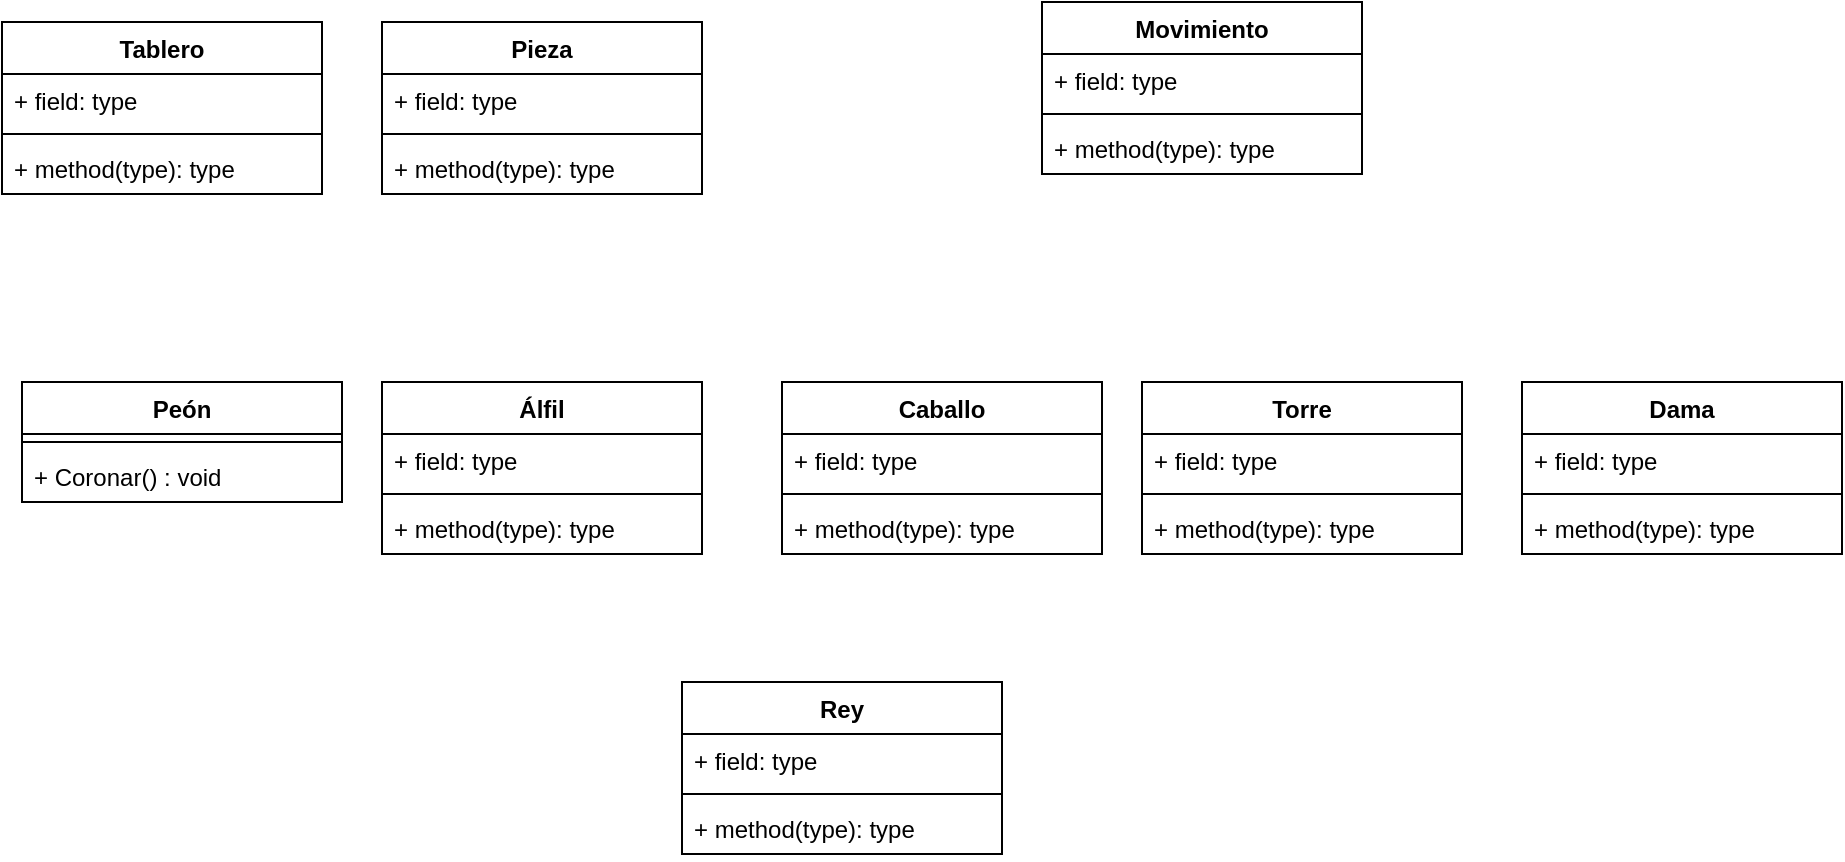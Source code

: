<mxfile version="25.0.3">
  <diagram name="Página-1" id="P6xNcmka0uxn6qiUO1bO">
    <mxGraphModel dx="839" dy="476" grid="1" gridSize="10" guides="1" tooltips="1" connect="1" arrows="1" fold="1" page="1" pageScale="1" pageWidth="827" pageHeight="1169" math="0" shadow="0">
      <root>
        <mxCell id="0" />
        <mxCell id="1" parent="0" />
        <mxCell id="qC2kEO1OAWdi2U8trRe_-2" value="Tablero" style="swimlane;fontStyle=1;align=center;verticalAlign=top;childLayout=stackLayout;horizontal=1;startSize=26;horizontalStack=0;resizeParent=1;resizeParentMax=0;resizeLast=0;collapsible=1;marginBottom=0;whiteSpace=wrap;html=1;" vertex="1" parent="1">
          <mxGeometry x="340" y="300" width="160" height="86" as="geometry" />
        </mxCell>
        <mxCell id="qC2kEO1OAWdi2U8trRe_-3" value="+ field: type" style="text;strokeColor=none;fillColor=none;align=left;verticalAlign=top;spacingLeft=4;spacingRight=4;overflow=hidden;rotatable=0;points=[[0,0.5],[1,0.5]];portConstraint=eastwest;whiteSpace=wrap;html=1;" vertex="1" parent="qC2kEO1OAWdi2U8trRe_-2">
          <mxGeometry y="26" width="160" height="26" as="geometry" />
        </mxCell>
        <mxCell id="qC2kEO1OAWdi2U8trRe_-4" value="" style="line;strokeWidth=1;fillColor=none;align=left;verticalAlign=middle;spacingTop=-1;spacingLeft=3;spacingRight=3;rotatable=0;labelPosition=right;points=[];portConstraint=eastwest;strokeColor=inherit;" vertex="1" parent="qC2kEO1OAWdi2U8trRe_-2">
          <mxGeometry y="52" width="160" height="8" as="geometry" />
        </mxCell>
        <mxCell id="qC2kEO1OAWdi2U8trRe_-5" value="+ method(type): type" style="text;strokeColor=none;fillColor=none;align=left;verticalAlign=top;spacingLeft=4;spacingRight=4;overflow=hidden;rotatable=0;points=[[0,0.5],[1,0.5]];portConstraint=eastwest;whiteSpace=wrap;html=1;" vertex="1" parent="qC2kEO1OAWdi2U8trRe_-2">
          <mxGeometry y="60" width="160" height="26" as="geometry" />
        </mxCell>
        <mxCell id="qC2kEO1OAWdi2U8trRe_-6" value="Pieza" style="swimlane;fontStyle=1;align=center;verticalAlign=top;childLayout=stackLayout;horizontal=1;startSize=26;horizontalStack=0;resizeParent=1;resizeParentMax=0;resizeLast=0;collapsible=1;marginBottom=0;whiteSpace=wrap;html=1;" vertex="1" parent="1">
          <mxGeometry x="530" y="300" width="160" height="86" as="geometry" />
        </mxCell>
        <mxCell id="qC2kEO1OAWdi2U8trRe_-7" value="+ field: type" style="text;strokeColor=none;fillColor=none;align=left;verticalAlign=top;spacingLeft=4;spacingRight=4;overflow=hidden;rotatable=0;points=[[0,0.5],[1,0.5]];portConstraint=eastwest;whiteSpace=wrap;html=1;" vertex="1" parent="qC2kEO1OAWdi2U8trRe_-6">
          <mxGeometry y="26" width="160" height="26" as="geometry" />
        </mxCell>
        <mxCell id="qC2kEO1OAWdi2U8trRe_-8" value="" style="line;strokeWidth=1;fillColor=none;align=left;verticalAlign=middle;spacingTop=-1;spacingLeft=3;spacingRight=3;rotatable=0;labelPosition=right;points=[];portConstraint=eastwest;strokeColor=inherit;" vertex="1" parent="qC2kEO1OAWdi2U8trRe_-6">
          <mxGeometry y="52" width="160" height="8" as="geometry" />
        </mxCell>
        <mxCell id="qC2kEO1OAWdi2U8trRe_-9" value="+ method(type): type" style="text;strokeColor=none;fillColor=none;align=left;verticalAlign=top;spacingLeft=4;spacingRight=4;overflow=hidden;rotatable=0;points=[[0,0.5],[1,0.5]];portConstraint=eastwest;whiteSpace=wrap;html=1;" vertex="1" parent="qC2kEO1OAWdi2U8trRe_-6">
          <mxGeometry y="60" width="160" height="26" as="geometry" />
        </mxCell>
        <mxCell id="qC2kEO1OAWdi2U8trRe_-10" value="Peón" style="swimlane;fontStyle=1;align=center;verticalAlign=top;childLayout=stackLayout;horizontal=1;startSize=26;horizontalStack=0;resizeParent=1;resizeParentMax=0;resizeLast=0;collapsible=1;marginBottom=0;whiteSpace=wrap;html=1;" vertex="1" parent="1">
          <mxGeometry x="350" y="480" width="160" height="60" as="geometry" />
        </mxCell>
        <mxCell id="qC2kEO1OAWdi2U8trRe_-12" value="" style="line;strokeWidth=1;fillColor=none;align=left;verticalAlign=middle;spacingTop=-1;spacingLeft=3;spacingRight=3;rotatable=0;labelPosition=right;points=[];portConstraint=eastwest;strokeColor=inherit;" vertex="1" parent="qC2kEO1OAWdi2U8trRe_-10">
          <mxGeometry y="26" width="160" height="8" as="geometry" />
        </mxCell>
        <mxCell id="qC2kEO1OAWdi2U8trRe_-13" value="+ Coronar() : void" style="text;strokeColor=none;fillColor=none;align=left;verticalAlign=top;spacingLeft=4;spacingRight=4;overflow=hidden;rotatable=0;points=[[0,0.5],[1,0.5]];portConstraint=eastwest;whiteSpace=wrap;html=1;" vertex="1" parent="qC2kEO1OAWdi2U8trRe_-10">
          <mxGeometry y="34" width="160" height="26" as="geometry" />
        </mxCell>
        <mxCell id="qC2kEO1OAWdi2U8trRe_-14" value="Álfil" style="swimlane;fontStyle=1;align=center;verticalAlign=top;childLayout=stackLayout;horizontal=1;startSize=26;horizontalStack=0;resizeParent=1;resizeParentMax=0;resizeLast=0;collapsible=1;marginBottom=0;whiteSpace=wrap;html=1;" vertex="1" parent="1">
          <mxGeometry x="530" y="480" width="160" height="86" as="geometry" />
        </mxCell>
        <mxCell id="qC2kEO1OAWdi2U8trRe_-15" value="+ field: type" style="text;strokeColor=none;fillColor=none;align=left;verticalAlign=top;spacingLeft=4;spacingRight=4;overflow=hidden;rotatable=0;points=[[0,0.5],[1,0.5]];portConstraint=eastwest;whiteSpace=wrap;html=1;" vertex="1" parent="qC2kEO1OAWdi2U8trRe_-14">
          <mxGeometry y="26" width="160" height="26" as="geometry" />
        </mxCell>
        <mxCell id="qC2kEO1OAWdi2U8trRe_-16" value="" style="line;strokeWidth=1;fillColor=none;align=left;verticalAlign=middle;spacingTop=-1;spacingLeft=3;spacingRight=3;rotatable=0;labelPosition=right;points=[];portConstraint=eastwest;strokeColor=inherit;" vertex="1" parent="qC2kEO1OAWdi2U8trRe_-14">
          <mxGeometry y="52" width="160" height="8" as="geometry" />
        </mxCell>
        <mxCell id="qC2kEO1OAWdi2U8trRe_-17" value="+ method(type): type" style="text;strokeColor=none;fillColor=none;align=left;verticalAlign=top;spacingLeft=4;spacingRight=4;overflow=hidden;rotatable=0;points=[[0,0.5],[1,0.5]];portConstraint=eastwest;whiteSpace=wrap;html=1;" vertex="1" parent="qC2kEO1OAWdi2U8trRe_-14">
          <mxGeometry y="60" width="160" height="26" as="geometry" />
        </mxCell>
        <mxCell id="qC2kEO1OAWdi2U8trRe_-18" value="Caballo" style="swimlane;fontStyle=1;align=center;verticalAlign=top;childLayout=stackLayout;horizontal=1;startSize=26;horizontalStack=0;resizeParent=1;resizeParentMax=0;resizeLast=0;collapsible=1;marginBottom=0;whiteSpace=wrap;html=1;" vertex="1" parent="1">
          <mxGeometry x="730" y="480" width="160" height="86" as="geometry" />
        </mxCell>
        <mxCell id="qC2kEO1OAWdi2U8trRe_-19" value="+ field: type" style="text;strokeColor=none;fillColor=none;align=left;verticalAlign=top;spacingLeft=4;spacingRight=4;overflow=hidden;rotatable=0;points=[[0,0.5],[1,0.5]];portConstraint=eastwest;whiteSpace=wrap;html=1;" vertex="1" parent="qC2kEO1OAWdi2U8trRe_-18">
          <mxGeometry y="26" width="160" height="26" as="geometry" />
        </mxCell>
        <mxCell id="qC2kEO1OAWdi2U8trRe_-20" value="" style="line;strokeWidth=1;fillColor=none;align=left;verticalAlign=middle;spacingTop=-1;spacingLeft=3;spacingRight=3;rotatable=0;labelPosition=right;points=[];portConstraint=eastwest;strokeColor=inherit;" vertex="1" parent="qC2kEO1OAWdi2U8trRe_-18">
          <mxGeometry y="52" width="160" height="8" as="geometry" />
        </mxCell>
        <mxCell id="qC2kEO1OAWdi2U8trRe_-21" value="+ method(type): type" style="text;strokeColor=none;fillColor=none;align=left;verticalAlign=top;spacingLeft=4;spacingRight=4;overflow=hidden;rotatable=0;points=[[0,0.5],[1,0.5]];portConstraint=eastwest;whiteSpace=wrap;html=1;" vertex="1" parent="qC2kEO1OAWdi2U8trRe_-18">
          <mxGeometry y="60" width="160" height="26" as="geometry" />
        </mxCell>
        <mxCell id="qC2kEO1OAWdi2U8trRe_-22" value="Torre" style="swimlane;fontStyle=1;align=center;verticalAlign=top;childLayout=stackLayout;horizontal=1;startSize=26;horizontalStack=0;resizeParent=1;resizeParentMax=0;resizeLast=0;collapsible=1;marginBottom=0;whiteSpace=wrap;html=1;" vertex="1" parent="1">
          <mxGeometry x="910" y="480" width="160" height="86" as="geometry" />
        </mxCell>
        <mxCell id="qC2kEO1OAWdi2U8trRe_-23" value="+ field: type" style="text;strokeColor=none;fillColor=none;align=left;verticalAlign=top;spacingLeft=4;spacingRight=4;overflow=hidden;rotatable=0;points=[[0,0.5],[1,0.5]];portConstraint=eastwest;whiteSpace=wrap;html=1;" vertex="1" parent="qC2kEO1OAWdi2U8trRe_-22">
          <mxGeometry y="26" width="160" height="26" as="geometry" />
        </mxCell>
        <mxCell id="qC2kEO1OAWdi2U8trRe_-24" value="" style="line;strokeWidth=1;fillColor=none;align=left;verticalAlign=middle;spacingTop=-1;spacingLeft=3;spacingRight=3;rotatable=0;labelPosition=right;points=[];portConstraint=eastwest;strokeColor=inherit;" vertex="1" parent="qC2kEO1OAWdi2U8trRe_-22">
          <mxGeometry y="52" width="160" height="8" as="geometry" />
        </mxCell>
        <mxCell id="qC2kEO1OAWdi2U8trRe_-25" value="+ method(type): type" style="text;strokeColor=none;fillColor=none;align=left;verticalAlign=top;spacingLeft=4;spacingRight=4;overflow=hidden;rotatable=0;points=[[0,0.5],[1,0.5]];portConstraint=eastwest;whiteSpace=wrap;html=1;" vertex="1" parent="qC2kEO1OAWdi2U8trRe_-22">
          <mxGeometry y="60" width="160" height="26" as="geometry" />
        </mxCell>
        <mxCell id="qC2kEO1OAWdi2U8trRe_-26" value="Dama" style="swimlane;fontStyle=1;align=center;verticalAlign=top;childLayout=stackLayout;horizontal=1;startSize=26;horizontalStack=0;resizeParent=1;resizeParentMax=0;resizeLast=0;collapsible=1;marginBottom=0;whiteSpace=wrap;html=1;" vertex="1" parent="1">
          <mxGeometry x="1100" y="480" width="160" height="86" as="geometry" />
        </mxCell>
        <mxCell id="qC2kEO1OAWdi2U8trRe_-27" value="+ field: type" style="text;strokeColor=none;fillColor=none;align=left;verticalAlign=top;spacingLeft=4;spacingRight=4;overflow=hidden;rotatable=0;points=[[0,0.5],[1,0.5]];portConstraint=eastwest;whiteSpace=wrap;html=1;" vertex="1" parent="qC2kEO1OAWdi2U8trRe_-26">
          <mxGeometry y="26" width="160" height="26" as="geometry" />
        </mxCell>
        <mxCell id="qC2kEO1OAWdi2U8trRe_-28" value="" style="line;strokeWidth=1;fillColor=none;align=left;verticalAlign=middle;spacingTop=-1;spacingLeft=3;spacingRight=3;rotatable=0;labelPosition=right;points=[];portConstraint=eastwest;strokeColor=inherit;" vertex="1" parent="qC2kEO1OAWdi2U8trRe_-26">
          <mxGeometry y="52" width="160" height="8" as="geometry" />
        </mxCell>
        <mxCell id="qC2kEO1OAWdi2U8trRe_-29" value="+ method(type): type" style="text;strokeColor=none;fillColor=none;align=left;verticalAlign=top;spacingLeft=4;spacingRight=4;overflow=hidden;rotatable=0;points=[[0,0.5],[1,0.5]];portConstraint=eastwest;whiteSpace=wrap;html=1;" vertex="1" parent="qC2kEO1OAWdi2U8trRe_-26">
          <mxGeometry y="60" width="160" height="26" as="geometry" />
        </mxCell>
        <mxCell id="qC2kEO1OAWdi2U8trRe_-30" value="Rey" style="swimlane;fontStyle=1;align=center;verticalAlign=top;childLayout=stackLayout;horizontal=1;startSize=26;horizontalStack=0;resizeParent=1;resizeParentMax=0;resizeLast=0;collapsible=1;marginBottom=0;whiteSpace=wrap;html=1;" vertex="1" parent="1">
          <mxGeometry x="680" y="630" width="160" height="86" as="geometry" />
        </mxCell>
        <mxCell id="qC2kEO1OAWdi2U8trRe_-31" value="+ field: type" style="text;strokeColor=none;fillColor=none;align=left;verticalAlign=top;spacingLeft=4;spacingRight=4;overflow=hidden;rotatable=0;points=[[0,0.5],[1,0.5]];portConstraint=eastwest;whiteSpace=wrap;html=1;" vertex="1" parent="qC2kEO1OAWdi2U8trRe_-30">
          <mxGeometry y="26" width="160" height="26" as="geometry" />
        </mxCell>
        <mxCell id="qC2kEO1OAWdi2U8trRe_-32" value="" style="line;strokeWidth=1;fillColor=none;align=left;verticalAlign=middle;spacingTop=-1;spacingLeft=3;spacingRight=3;rotatable=0;labelPosition=right;points=[];portConstraint=eastwest;strokeColor=inherit;" vertex="1" parent="qC2kEO1OAWdi2U8trRe_-30">
          <mxGeometry y="52" width="160" height="8" as="geometry" />
        </mxCell>
        <mxCell id="qC2kEO1OAWdi2U8trRe_-33" value="+ method(type): type" style="text;strokeColor=none;fillColor=none;align=left;verticalAlign=top;spacingLeft=4;spacingRight=4;overflow=hidden;rotatable=0;points=[[0,0.5],[1,0.5]];portConstraint=eastwest;whiteSpace=wrap;html=1;" vertex="1" parent="qC2kEO1OAWdi2U8trRe_-30">
          <mxGeometry y="60" width="160" height="26" as="geometry" />
        </mxCell>
        <mxCell id="qC2kEO1OAWdi2U8trRe_-34" value="Movimiento" style="swimlane;fontStyle=1;align=center;verticalAlign=top;childLayout=stackLayout;horizontal=1;startSize=26;horizontalStack=0;resizeParent=1;resizeParentMax=0;resizeLast=0;collapsible=1;marginBottom=0;whiteSpace=wrap;html=1;" vertex="1" parent="1">
          <mxGeometry x="860" y="290" width="160" height="86" as="geometry" />
        </mxCell>
        <mxCell id="qC2kEO1OAWdi2U8trRe_-35" value="+ field: type" style="text;strokeColor=none;fillColor=none;align=left;verticalAlign=top;spacingLeft=4;spacingRight=4;overflow=hidden;rotatable=0;points=[[0,0.5],[1,0.5]];portConstraint=eastwest;whiteSpace=wrap;html=1;" vertex="1" parent="qC2kEO1OAWdi2U8trRe_-34">
          <mxGeometry y="26" width="160" height="26" as="geometry" />
        </mxCell>
        <mxCell id="qC2kEO1OAWdi2U8trRe_-36" value="" style="line;strokeWidth=1;fillColor=none;align=left;verticalAlign=middle;spacingTop=-1;spacingLeft=3;spacingRight=3;rotatable=0;labelPosition=right;points=[];portConstraint=eastwest;strokeColor=inherit;" vertex="1" parent="qC2kEO1OAWdi2U8trRe_-34">
          <mxGeometry y="52" width="160" height="8" as="geometry" />
        </mxCell>
        <mxCell id="qC2kEO1OAWdi2U8trRe_-37" value="+ method(type): type" style="text;strokeColor=none;fillColor=none;align=left;verticalAlign=top;spacingLeft=4;spacingRight=4;overflow=hidden;rotatable=0;points=[[0,0.5],[1,0.5]];portConstraint=eastwest;whiteSpace=wrap;html=1;" vertex="1" parent="qC2kEO1OAWdi2U8trRe_-34">
          <mxGeometry y="60" width="160" height="26" as="geometry" />
        </mxCell>
      </root>
    </mxGraphModel>
  </diagram>
</mxfile>
